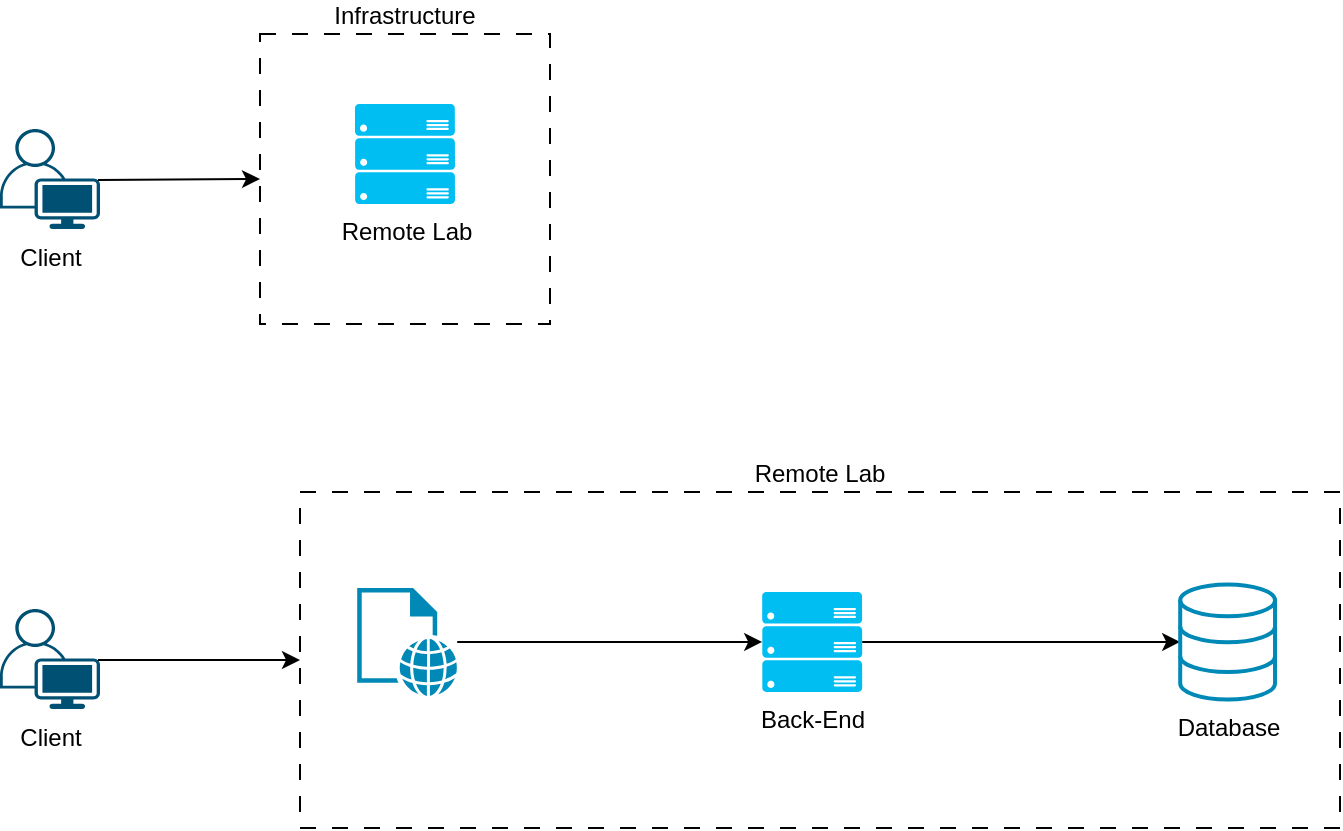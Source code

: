 <mxfile>
    <diagram id="ldqV-zexVDzBLYdgFjp0" name="Page-1">
        <mxGraphModel dx="1121" dy="782" grid="1" gridSize="10" guides="1" tooltips="1" connect="1" arrows="1" fold="1" page="1" pageScale="1" pageWidth="1200" pageHeight="1920" math="0" shadow="0">
            <root>
                <mxCell id="0"/>
                <mxCell id="1" parent="0"/>
                <mxCell id="25" value="Remote Lab" style="whiteSpace=wrap;html=1;fillColor=none;dashed=1;dashPattern=8 8;labelPosition=center;verticalLabelPosition=top;align=center;verticalAlign=bottom;" vertex="1" parent="1">
                    <mxGeometry x="190" y="279" width="520" height="168" as="geometry"/>
                </mxCell>
                <mxCell id="11" value="Client" style="points=[[0.35,0,0],[0.98,0.51,0],[1,0.71,0],[0.67,1,0],[0,0.795,0],[0,0.65,0]];verticalLabelPosition=bottom;sketch=0;html=1;verticalAlign=top;aspect=fixed;align=center;pointerEvents=1;shape=mxgraph.cisco19.user;fillColor=light-dark(#005073,#0089B6);strokeColor=none;" vertex="1" parent="1">
                    <mxGeometry x="40" y="97.5" width="50" height="50" as="geometry"/>
                </mxCell>
                <mxCell id="12" value="Infrastructure" style="whiteSpace=wrap;html=1;aspect=fixed;fillColor=none;dashed=1;dashPattern=8 8;labelPosition=center;verticalLabelPosition=top;align=center;verticalAlign=bottom;" vertex="1" parent="1">
                    <mxGeometry x="170" y="50" width="145" height="145" as="geometry"/>
                </mxCell>
                <mxCell id="13" value="" style="endArrow=classic;html=1;exitX=0.98;exitY=0.51;exitDx=0;exitDy=0;exitPerimeter=0;entryX=0;entryY=0.5;entryDx=0;entryDy=0;" edge="1" parent="1" source="11" target="12">
                    <mxGeometry width="50" height="50" relative="1" as="geometry">
                        <mxPoint x="260" y="135" as="sourcePoint"/>
                        <mxPoint x="310" y="85" as="targetPoint"/>
                    </mxGeometry>
                </mxCell>
                <mxCell id="15" value="Remote Lab" style="verticalLabelPosition=bottom;html=1;verticalAlign=top;align=center;strokeColor=none;fillColor=#00BEF2;shape=mxgraph.azure.server_rack;" vertex="1" parent="1">
                    <mxGeometry x="217.5" y="85" width="50" height="50" as="geometry"/>
                </mxCell>
                <mxCell id="16" value="Client" style="points=[[0.35,0,0],[0.98,0.51,0],[1,0.71,0],[0.67,1,0],[0,0.795,0],[0,0.65,0]];verticalLabelPosition=bottom;sketch=0;html=1;verticalAlign=top;aspect=fixed;align=center;pointerEvents=1;shape=mxgraph.cisco19.user;fillColor=light-dark(#005073,#0089B6);strokeColor=none;" vertex="1" parent="1">
                    <mxGeometry x="40" y="337.5" width="50" height="50" as="geometry"/>
                </mxCell>
                <mxCell id="18" value="" style="endArrow=classic;html=1;exitX=0.98;exitY=0.51;exitDx=0;exitDy=0;exitPerimeter=0;entryX=0;entryY=0.5;entryDx=0;entryDy=0;" edge="1" parent="1" source="16" target="25">
                    <mxGeometry width="50" height="50" relative="1" as="geometry">
                        <mxPoint x="260" y="375" as="sourcePoint"/>
                        <mxPoint x="170" y="362.5" as="targetPoint"/>
                    </mxGeometry>
                </mxCell>
                <mxCell id="19" value="Back-End" style="verticalLabelPosition=bottom;html=1;verticalAlign=top;align=center;strokeColor=none;fillColor=#00BEF2;shape=mxgraph.azure.server_rack;" vertex="1" parent="1">
                    <mxGeometry x="421.1" y="328.98" width="50" height="50" as="geometry"/>
                </mxCell>
                <mxCell id="20" value="" style="endArrow=classic;html=1;exitX=1;exitY=0.5;exitDx=0;exitDy=0;exitPerimeter=0;" edge="1" parent="1" source="19" target="21">
                    <mxGeometry width="50" height="50" relative="1" as="geometry">
                        <mxPoint x="516.1" y="353.98" as="sourcePoint"/>
                        <mxPoint x="611.1" y="351.48" as="targetPoint"/>
                    </mxGeometry>
                </mxCell>
                <mxCell id="21" value="Database&lt;div&gt;&lt;br&gt;&lt;/div&gt;" style="html=1;verticalLabelPosition=bottom;align=center;labelBackgroundColor=#ffffff;verticalAlign=top;strokeWidth=2;strokeColor=#0089B6;shadow=0;dashed=0;shape=mxgraph.ios7.icons.data;fillColor=none;" vertex="1" parent="1">
                    <mxGeometry x="630.1" y="325.23" width="47.42" height="57.5" as="geometry"/>
                </mxCell>
                <mxCell id="23" value="&lt;font style=&quot;background-color: light-dark(#ffffff, var(--ge-dark-color, #121212)); color: light-dark(rgb(255, 255, 255), rgb(255, 255, 255));&quot;&gt;Frontend&lt;/font&gt;" style="sketch=0;pointerEvents=1;shadow=0;dashed=0;html=1;strokeColor=none;fillColor=#0089B6;labelPosition=center;verticalLabelPosition=bottom;verticalAlign=top;outlineConnect=0;align=center;shape=mxgraph.office.concepts.web_page;fontColor=#ffffff;" vertex="1" parent="1">
                    <mxGeometry x="218.6" y="326.98" width="50" height="54" as="geometry"/>
                </mxCell>
                <mxCell id="24" value="" style="endArrow=classic;html=1;entryX=0;entryY=0.5;entryDx=0;entryDy=0;entryPerimeter=0;" edge="1" parent="1" source="23" target="19">
                    <mxGeometry width="50" height="50" relative="1" as="geometry">
                        <mxPoint x="381.1" y="361.48" as="sourcePoint"/>
                        <mxPoint x="229.1" y="365.48" as="targetPoint"/>
                    </mxGeometry>
                </mxCell>
            </root>
        </mxGraphModel>
    </diagram>
</mxfile>